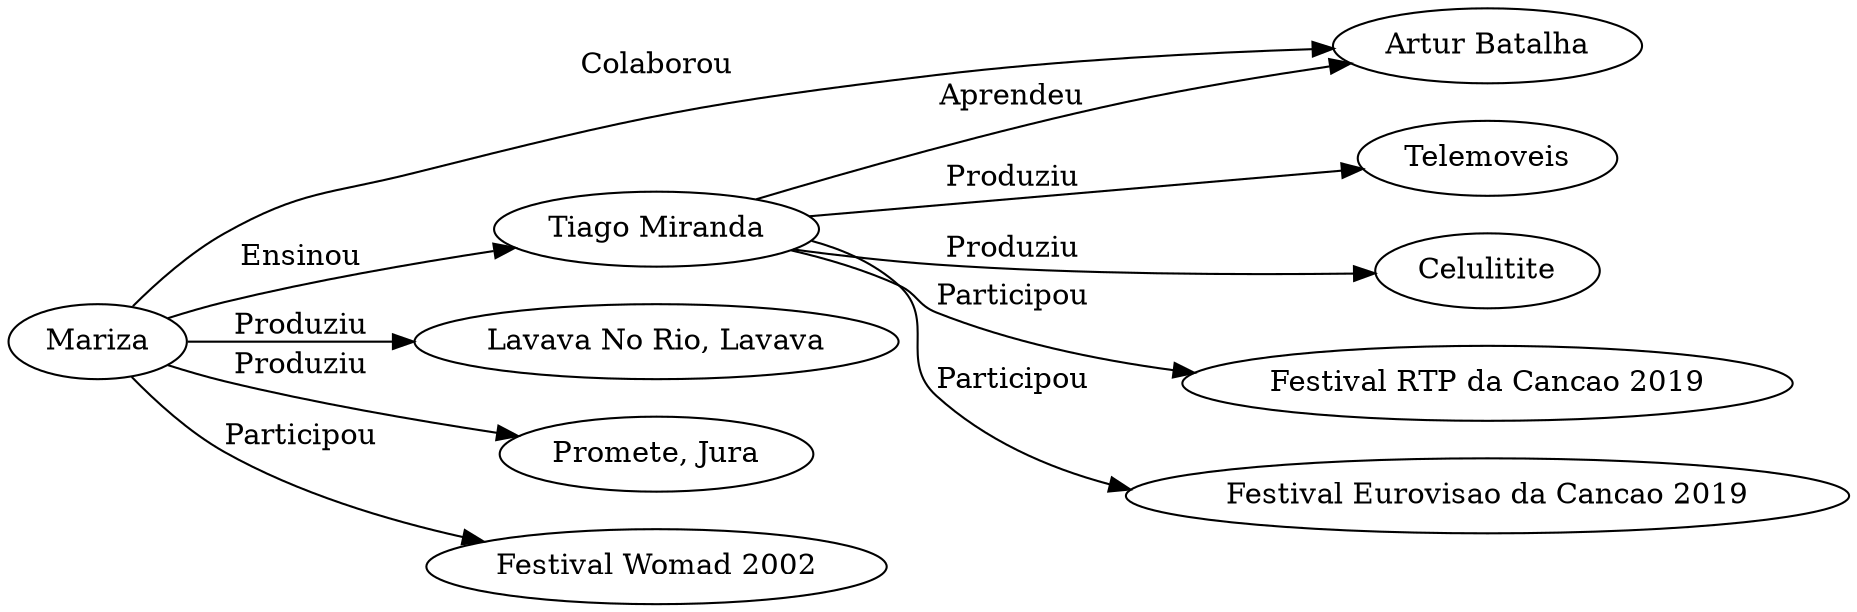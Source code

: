 digraph {
rankdir=LR;
"Tiago Miranda"[URL="Tiago Miranda.html"];
"Tiago Miranda" -> {};
"Tiago Miranda" -> "Artur Batalha"[ label="Aprendeu"];

"Telemoveis"[URL="Telemoveis.html"];
"Tiago Miranda" -> "Telemoveis"[label="Produziu"];
"Celulitite"[URL="Celulitite.html"];
"Tiago Miranda" -> "Celulitite"[label="Produziu"];
"Festival RTP da Cancao 2019"[URL="Festival RTP da Cancao 2019.html"];
"Tiago Miranda" -> "Festival RTP da Cancao 2019"[label="Participou"];
"Festival Eurovisao da Cancao 2019"[URL="Festival Eurovisao da Cancao 2019.html"];
"Tiago Miranda" -> "Festival Eurovisao da Cancao 2019"[label="Participou"];

"Mariza"[URL="Mariza.html"];
"Mariza" -> {};
"Mariza" -> "Artur Batalha"[ label="Colaborou"];
"Mariza" -> "Tiago Miranda"[URL="Tiago Miranda.html", label="Ensinou"];

"Lavava No Rio, Lavava"[URL="Lavava No Rio, Lavava.html"];
"Mariza" -> "Lavava No Rio, Lavava"[label="Produziu"];
"Promete, Jura"[URL="Promete, Jura.html"];
"Mariza" -> "Promete, Jura"[label="Produziu"];
"Festival Womad 2002"[URL="Festival Womad 2002.html"];
"Mariza" -> "Festival Womad 2002"[label="Participou"];


}